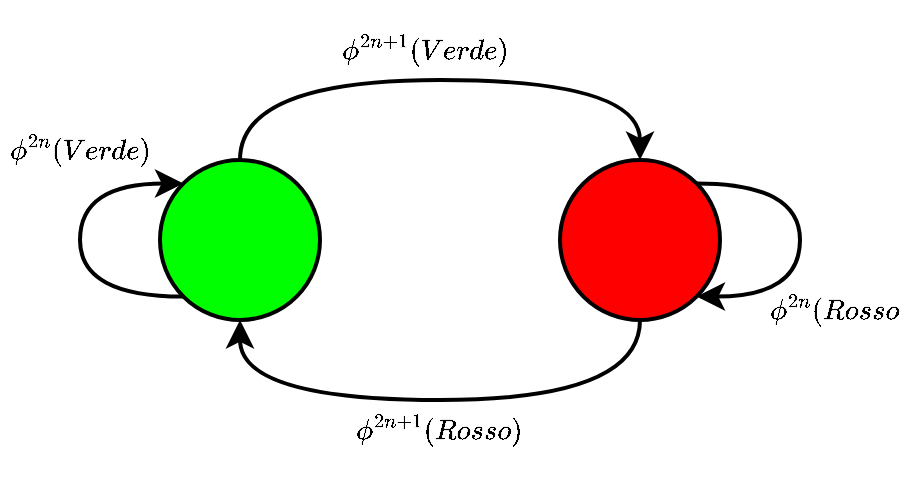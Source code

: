 <mxfile version="22.0.2" type="device">
  <diagram id="PKXgxyNqT-ygMeF7_D2m" name="Pagina-1">
    <mxGraphModel dx="569" dy="418" grid="1" gridSize="10" guides="1" tooltips="1" connect="1" arrows="1" fold="1" page="1" pageScale="1" pageWidth="827" pageHeight="1169" math="1" shadow="0">
      <root>
        <mxCell id="0" />
        <mxCell id="1" parent="0" />
        <mxCell id="NsX_h1pIpqQCOXLRJEQT-1" value="" style="rounded=0;whiteSpace=wrap;html=1;strokeColor=none;" vertex="1" parent="1">
          <mxGeometry x="200" y="240" width="450" height="240" as="geometry" />
        </mxCell>
        <mxCell id="gdkuOBAO2MH8nIoWm0Fw-1" value="" style="ellipse;whiteSpace=wrap;html=1;aspect=fixed;strokeWidth=2;fillColor=#00ff00;gradientColor=none;shadow=0;fixDash=0;" parent="1" vertex="1">
          <mxGeometry x="280" y="320" width="80" height="80" as="geometry" />
        </mxCell>
        <mxCell id="gdkuOBAO2MH8nIoWm0Fw-2" value="" style="ellipse;whiteSpace=wrap;html=1;aspect=fixed;strokeWidth=2;fillColor=#FF0000;" parent="1" vertex="1">
          <mxGeometry x="480" y="320" width="80" height="80" as="geometry" />
        </mxCell>
        <mxCell id="gdkuOBAO2MH8nIoWm0Fw-4" value="" style="endArrow=classic;html=1;rounded=0;endSize=8;startSize=8;strokeWidth=2;entryX=0.5;entryY=0;entryDx=0;entryDy=0;exitX=0.5;exitY=0;exitDx=0;exitDy=0;edgeStyle=orthogonalEdgeStyle;curved=1;" parent="1" source="gdkuOBAO2MH8nIoWm0Fw-1" target="gdkuOBAO2MH8nIoWm0Fw-2" edge="1">
          <mxGeometry width="50" height="50" relative="1" as="geometry">
            <mxPoint x="350" y="160" as="sourcePoint" />
            <mxPoint x="400" y="110" as="targetPoint" />
            <Array as="points">
              <mxPoint x="320" y="280" />
              <mxPoint x="520" y="280" />
            </Array>
          </mxGeometry>
        </mxCell>
        <mxCell id="gdkuOBAO2MH8nIoWm0Fw-6" value="" style="endArrow=none;html=1;rounded=0;endSize=8;startSize=8;strokeWidth=2;entryX=0.5;entryY=1;entryDx=0;entryDy=0;exitX=0.5;exitY=1;exitDx=0;exitDy=0;edgeStyle=orthogonalEdgeStyle;curved=1;endFill=0;startArrow=classic;startFill=1;" parent="1" source="gdkuOBAO2MH8nIoWm0Fw-1" target="gdkuOBAO2MH8nIoWm0Fw-2" edge="1">
          <mxGeometry width="50" height="50" relative="1" as="geometry">
            <mxPoint x="320" y="460" as="sourcePoint" />
            <mxPoint x="520" y="460" as="targetPoint" />
            <Array as="points">
              <mxPoint x="320" y="440" />
              <mxPoint x="520" y="440" />
            </Array>
          </mxGeometry>
        </mxCell>
        <mxCell id="gdkuOBAO2MH8nIoWm0Fw-8" value="" style="endArrow=classic;html=1;endSize=8;startSize=8;strokeWidth=2;entryX=0;entryY=0;entryDx=0;entryDy=0;exitX=0;exitY=1;exitDx=0;exitDy=0;edgeStyle=orthogonalEdgeStyle;curved=1;" parent="1" source="gdkuOBAO2MH8nIoWm0Fw-1" target="gdkuOBAO2MH8nIoWm0Fw-1" edge="1">
          <mxGeometry width="50" height="50" relative="1" as="geometry">
            <mxPoint x="50" y="360" as="sourcePoint" />
            <mxPoint x="250" y="360" as="targetPoint" />
            <Array as="points">
              <mxPoint x="240" y="388" />
              <mxPoint x="240" y="332" />
            </Array>
          </mxGeometry>
        </mxCell>
        <mxCell id="gdkuOBAO2MH8nIoWm0Fw-10" value="" style="endArrow=none;html=1;endSize=8;startSize=8;strokeWidth=2;entryX=1;entryY=0;entryDx=0;entryDy=0;exitX=1;exitY=1;exitDx=0;exitDy=0;edgeStyle=orthogonalEdgeStyle;curved=1;endFill=0;startArrow=classic;startFill=1;" parent="1" source="gdkuOBAO2MH8nIoWm0Fw-2" target="gdkuOBAO2MH8nIoWm0Fw-2" edge="1">
          <mxGeometry width="50" height="50" relative="1" as="geometry">
            <mxPoint x="550" y="388" as="sourcePoint" />
            <mxPoint x="550" y="332" as="targetPoint" />
            <Array as="points">
              <mxPoint x="600" y="388" />
              <mxPoint x="600" y="332" />
            </Array>
          </mxGeometry>
        </mxCell>
        <mxCell id="gdkuOBAO2MH8nIoWm0Fw-11" value="$$\phi^{2n}(Verde)$$" style="text;html=1;strokeColor=none;fillColor=none;align=center;verticalAlign=middle;whiteSpace=wrap;rounded=0;" parent="1" vertex="1">
          <mxGeometry x="210" y="300" width="60" height="30" as="geometry" />
        </mxCell>
        <mxCell id="gdkuOBAO2MH8nIoWm0Fw-12" value="$$\phi^{2n}(Rosso)$$" style="text;html=1;strokeColor=none;fillColor=none;align=center;verticalAlign=middle;whiteSpace=wrap;rounded=0;" parent="1" vertex="1">
          <mxGeometry x="590" y="380" width="60" height="30" as="geometry" />
        </mxCell>
        <mxCell id="gdkuOBAO2MH8nIoWm0Fw-13" value="$$\phi^{2n+1}(Verde)$$" style="text;html=1;strokeColor=none;fillColor=none;align=center;verticalAlign=middle;whiteSpace=wrap;rounded=0;" parent="1" vertex="1">
          <mxGeometry x="383" y="250" width="60" height="30" as="geometry" />
        </mxCell>
        <mxCell id="gdkuOBAO2MH8nIoWm0Fw-14" value="$$\phi^{2n+1}(Rosso)$$" style="text;html=1;strokeColor=none;fillColor=none;align=center;verticalAlign=middle;whiteSpace=wrap;rounded=0;" parent="1" vertex="1">
          <mxGeometry x="390" y="440" width="60" height="30" as="geometry" />
        </mxCell>
      </root>
    </mxGraphModel>
  </diagram>
</mxfile>

